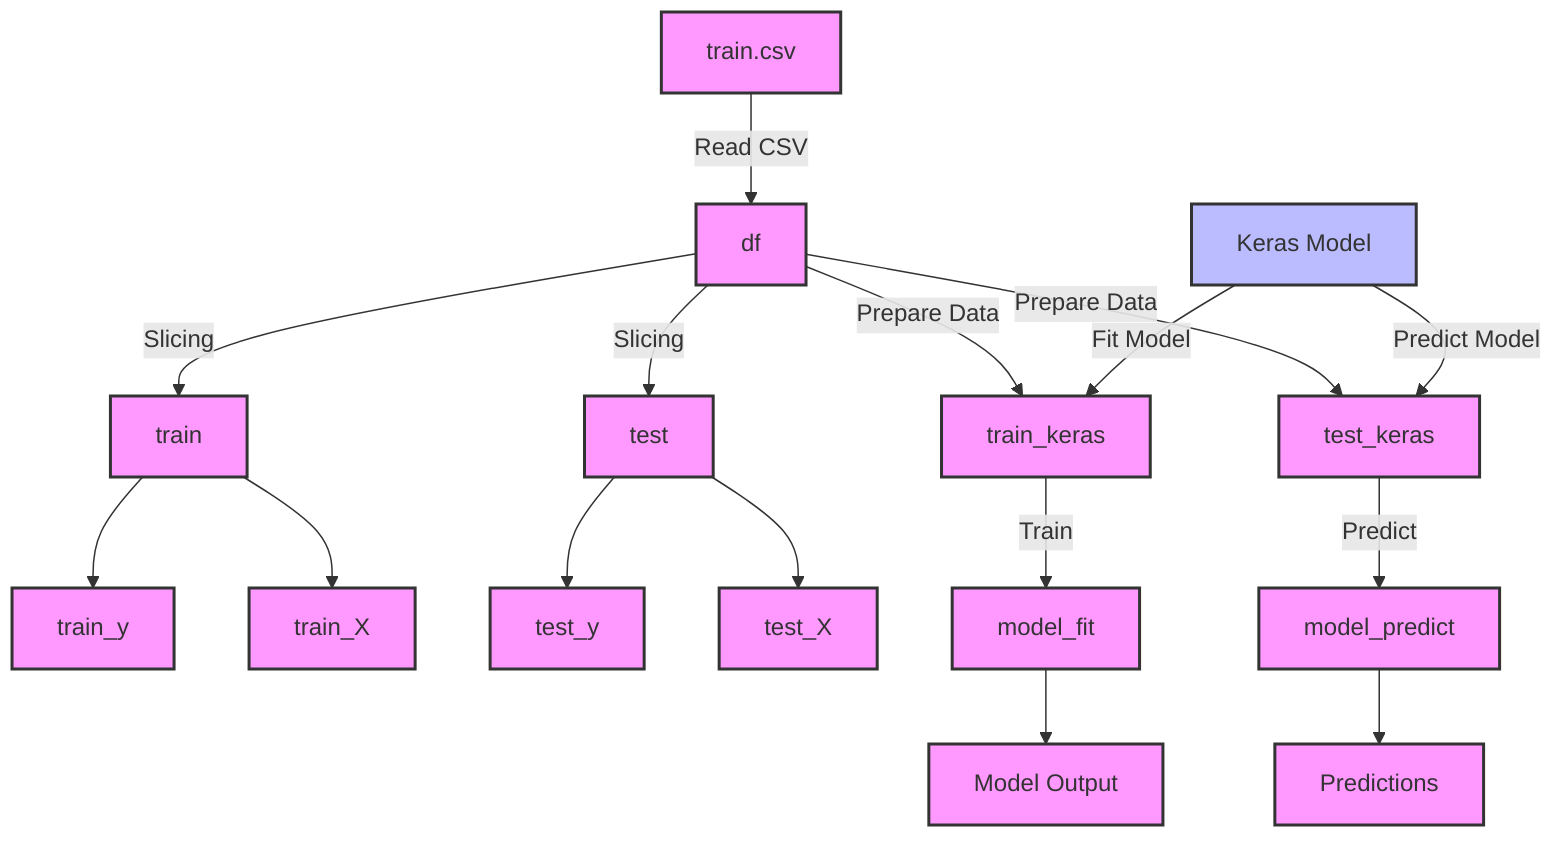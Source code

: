 flowchart TD
    %% Data Sources
    A["train.csv"] -->|Read CSV| B["df"]
    %% Data Preparation
    B -->|Slicing| C["train"]
    B -->|Slicing| D["test"]
    C --> E["train_y"]
    C --> F["train_X"]
    D --> G["test_y"]
    D --> H["test_X"]
    B -->|Prepare Data| I["train_keras"]
    B -->|Prepare Data| J["test_keras"]
    %% Model Creation
    K["Keras Model"]
    K -->|Fit Model| I
    K -->|Predict Model| J
    %% Model Training and Prediction
    I -->|Train| L["model_fit"]
    J -->|Predict| M["model_predict"]
    L --> N["Model Output"]
    M --> O["Predictions"]
    
    %% Node Descriptions
    classDef dataNode fill:#f9f,stroke:#333,stroke-width:2px;
    classDef modelNode fill:#bbf,stroke:#333,stroke-width:2px;
    class A,B,C,D,E,F,G,H,I,J,K,L,M,N,O dataNode;
    class K modelNode;